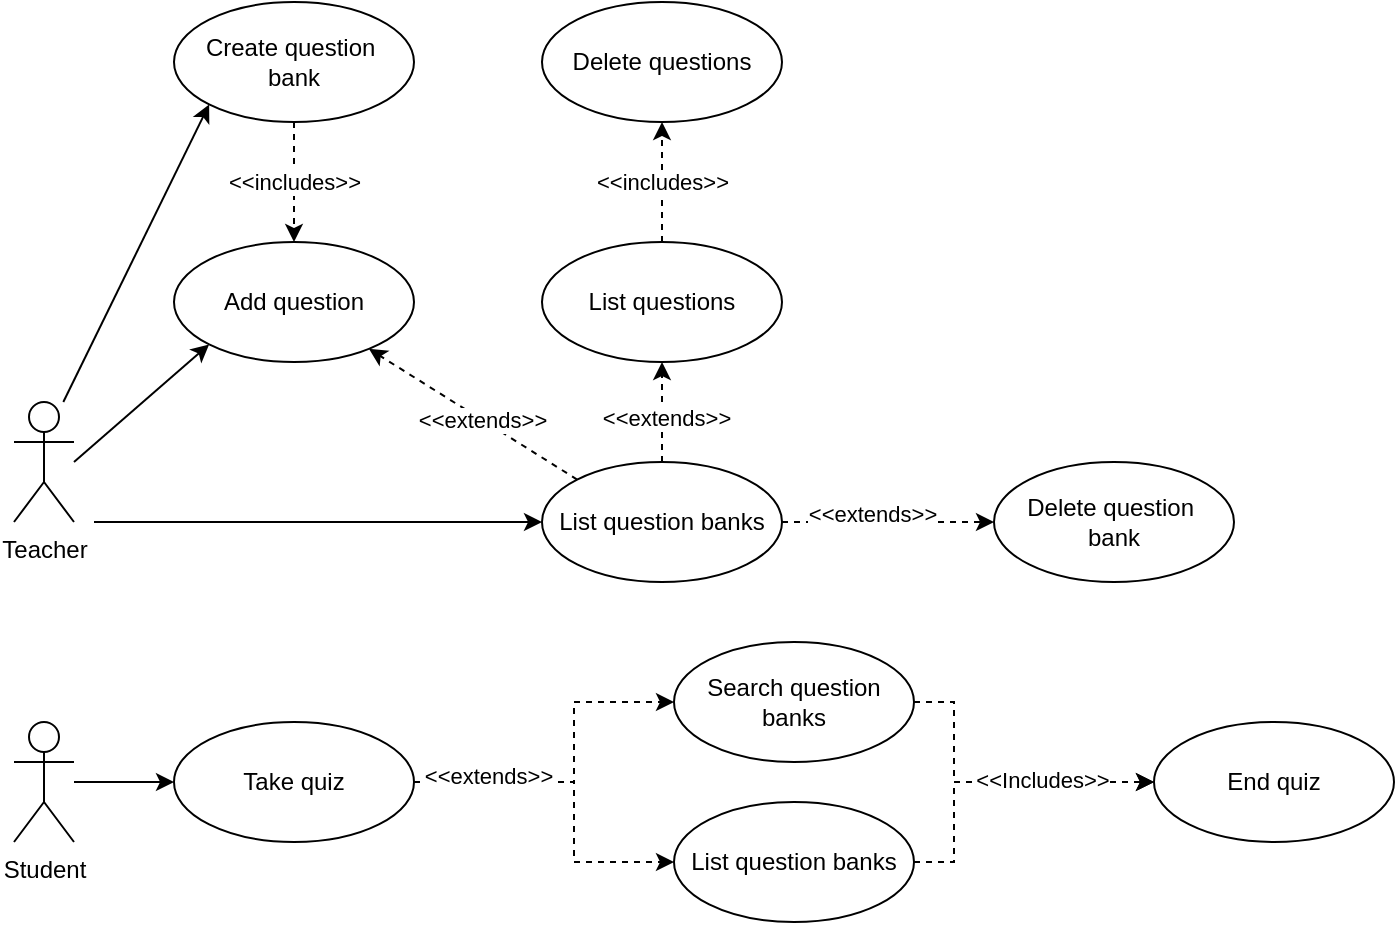 <mxfile version="24.0.4" type="device">
  <diagram name="Page-1" id="nKC071TRWI5F_xdxqdQz">
    <mxGraphModel dx="794" dy="519" grid="1" gridSize="10" guides="1" tooltips="1" connect="1" arrows="1" fold="1" page="1" pageScale="1" pageWidth="827" pageHeight="1169" math="0" shadow="0">
      <root>
        <mxCell id="0" />
        <mxCell id="1" parent="0" />
        <mxCell id="XV9Z6AwVMP2NDXeYMpku-47" style="rounded=0;orthogonalLoop=1;jettySize=auto;html=1;entryX=0;entryY=1;entryDx=0;entryDy=0;" edge="1" parent="1" target="XV9Z6AwVMP2NDXeYMpku-5">
          <mxGeometry relative="1" as="geometry">
            <mxPoint x="130" y="320" as="sourcePoint" />
          </mxGeometry>
        </mxCell>
        <mxCell id="XV9Z6AwVMP2NDXeYMpku-1" value="Teacher" style="shape=umlActor;verticalLabelPosition=bottom;verticalAlign=top;html=1;outlineConnect=0;" vertex="1" parent="1">
          <mxGeometry x="100" y="290" width="30" height="60" as="geometry" />
        </mxCell>
        <mxCell id="XV9Z6AwVMP2NDXeYMpku-48" style="edgeStyle=orthogonalEdgeStyle;rounded=0;orthogonalLoop=1;jettySize=auto;html=1;entryX=0;entryY=0.5;entryDx=0;entryDy=0;" edge="1" parent="1" source="XV9Z6AwVMP2NDXeYMpku-2" target="XV9Z6AwVMP2NDXeYMpku-42">
          <mxGeometry relative="1" as="geometry" />
        </mxCell>
        <mxCell id="XV9Z6AwVMP2NDXeYMpku-2" value="Student" style="shape=umlActor;verticalLabelPosition=bottom;verticalAlign=top;html=1;outlineConnect=0;" vertex="1" parent="1">
          <mxGeometry x="100" y="450" width="30" height="60" as="geometry" />
        </mxCell>
        <mxCell id="XV9Z6AwVMP2NDXeYMpku-3" value="Create question&amp;nbsp;&lt;div&gt;bank&lt;/div&gt;" style="ellipse;whiteSpace=wrap;html=1;" vertex="1" parent="1">
          <mxGeometry x="180" y="90" width="120" height="60" as="geometry" />
        </mxCell>
        <mxCell id="XV9Z6AwVMP2NDXeYMpku-25" style="rounded=0;orthogonalLoop=1;jettySize=auto;html=1;exitX=1;exitY=0.5;exitDx=0;exitDy=0;entryX=0;entryY=0.5;entryDx=0;entryDy=0;dashed=1;" edge="1" parent="1" source="XV9Z6AwVMP2NDXeYMpku-4" target="XV9Z6AwVMP2NDXeYMpku-7">
          <mxGeometry relative="1" as="geometry" />
        </mxCell>
        <mxCell id="XV9Z6AwVMP2NDXeYMpku-55" value="&amp;lt;&amp;lt;extends&amp;gt;&amp;gt;" style="edgeLabel;html=1;align=center;verticalAlign=middle;resizable=0;points=[];" vertex="1" connectable="0" parent="XV9Z6AwVMP2NDXeYMpku-25">
          <mxGeometry x="-0.151" y="4" relative="1" as="geometry">
            <mxPoint as="offset" />
          </mxGeometry>
        </mxCell>
        <mxCell id="XV9Z6AwVMP2NDXeYMpku-36" value="" style="edgeStyle=orthogonalEdgeStyle;rounded=0;orthogonalLoop=1;jettySize=auto;html=1;dashed=1;entryX=0.5;entryY=1;entryDx=0;entryDy=0;" edge="1" parent="1" source="XV9Z6AwVMP2NDXeYMpku-4" target="XV9Z6AwVMP2NDXeYMpku-35">
          <mxGeometry relative="1" as="geometry">
            <mxPoint x="424" y="290" as="targetPoint" />
          </mxGeometry>
        </mxCell>
        <mxCell id="XV9Z6AwVMP2NDXeYMpku-54" value="&amp;lt;&amp;lt;extends&amp;gt;&amp;gt;" style="edgeLabel;html=1;align=center;verticalAlign=middle;resizable=0;points=[];" vertex="1" connectable="0" parent="XV9Z6AwVMP2NDXeYMpku-36">
          <mxGeometry x="-0.093" y="-2" relative="1" as="geometry">
            <mxPoint as="offset" />
          </mxGeometry>
        </mxCell>
        <mxCell id="XV9Z6AwVMP2NDXeYMpku-4" value="List question banks" style="ellipse;whiteSpace=wrap;html=1;" vertex="1" parent="1">
          <mxGeometry x="364" y="320" width="120" height="60" as="geometry" />
        </mxCell>
        <mxCell id="XV9Z6AwVMP2NDXeYMpku-5" value="Add question" style="ellipse;whiteSpace=wrap;html=1;" vertex="1" parent="1">
          <mxGeometry x="180" y="210" width="120" height="60" as="geometry" />
        </mxCell>
        <mxCell id="XV9Z6AwVMP2NDXeYMpku-6" value="Delete questions" style="ellipse;whiteSpace=wrap;html=1;" vertex="1" parent="1">
          <mxGeometry x="364" y="90" width="120" height="60" as="geometry" />
        </mxCell>
        <mxCell id="XV9Z6AwVMP2NDXeYMpku-7" value="Delete question&amp;nbsp;&lt;div&gt;bank&lt;/div&gt;" style="ellipse;whiteSpace=wrap;html=1;" vertex="1" parent="1">
          <mxGeometry x="590" y="320" width="120" height="60" as="geometry" />
        </mxCell>
        <mxCell id="XV9Z6AwVMP2NDXeYMpku-60" style="edgeStyle=orthogonalEdgeStyle;rounded=0;orthogonalLoop=1;jettySize=auto;html=1;entryX=0;entryY=0.5;entryDx=0;entryDy=0;dashed=1;" edge="1" parent="1" source="XV9Z6AwVMP2NDXeYMpku-9" target="XV9Z6AwVMP2NDXeYMpku-50">
          <mxGeometry relative="1" as="geometry">
            <Array as="points">
              <mxPoint x="570" y="520" />
              <mxPoint x="570" y="480" />
            </Array>
          </mxGeometry>
        </mxCell>
        <mxCell id="XV9Z6AwVMP2NDXeYMpku-9" value="List question banks" style="ellipse;whiteSpace=wrap;html=1;" vertex="1" parent="1">
          <mxGeometry x="430" y="490" width="120" height="60" as="geometry" />
        </mxCell>
        <mxCell id="XV9Z6AwVMP2NDXeYMpku-18" value="" style="endArrow=classic;html=1;rounded=0;entryX=0;entryY=1;entryDx=0;entryDy=0;exitX=0.822;exitY=0;exitDx=0;exitDy=0;exitPerimeter=0;" edge="1" parent="1" source="XV9Z6AwVMP2NDXeYMpku-1" target="XV9Z6AwVMP2NDXeYMpku-3">
          <mxGeometry width="50" height="50" relative="1" as="geometry">
            <mxPoint x="120" y="230" as="sourcePoint" />
            <mxPoint x="130" y="160" as="targetPoint" />
          </mxGeometry>
        </mxCell>
        <mxCell id="XV9Z6AwVMP2NDXeYMpku-20" value="&amp;lt;&amp;lt;includes&amp;gt;&amp;gt;" style="rounded=0;orthogonalLoop=1;jettySize=auto;html=1;exitX=0.5;exitY=1;exitDx=0;exitDy=0;entryX=0.5;entryY=0;entryDx=0;entryDy=0;dashed=1;" edge="1" parent="1" source="XV9Z6AwVMP2NDXeYMpku-3" target="XV9Z6AwVMP2NDXeYMpku-5">
          <mxGeometry relative="1" as="geometry">
            <mxPoint as="offset" />
          </mxGeometry>
        </mxCell>
        <mxCell id="XV9Z6AwVMP2NDXeYMpku-23" style="rounded=0;orthogonalLoop=1;jettySize=auto;html=1;" edge="1" parent="1" target="XV9Z6AwVMP2NDXeYMpku-4">
          <mxGeometry relative="1" as="geometry">
            <mxPoint x="140" y="350" as="sourcePoint" />
          </mxGeometry>
        </mxCell>
        <mxCell id="XV9Z6AwVMP2NDXeYMpku-34" style="rounded=0;orthogonalLoop=1;jettySize=auto;html=1;exitX=0;exitY=0;exitDx=0;exitDy=0;dashed=1;" edge="1" parent="1" source="XV9Z6AwVMP2NDXeYMpku-4" target="XV9Z6AwVMP2NDXeYMpku-5">
          <mxGeometry relative="1" as="geometry">
            <mxPoint x="259.96" y="290" as="targetPoint" />
          </mxGeometry>
        </mxCell>
        <mxCell id="XV9Z6AwVMP2NDXeYMpku-53" value="&amp;lt;&amp;lt;extends&amp;gt;&amp;gt;" style="edgeLabel;html=1;align=center;verticalAlign=middle;resizable=0;points=[];" vertex="1" connectable="0" parent="XV9Z6AwVMP2NDXeYMpku-34">
          <mxGeometry x="-0.089" relative="1" as="geometry">
            <mxPoint as="offset" />
          </mxGeometry>
        </mxCell>
        <mxCell id="XV9Z6AwVMP2NDXeYMpku-37" value="&amp;lt;&amp;lt;includes&amp;gt;&amp;gt;" style="edgeStyle=orthogonalEdgeStyle;rounded=0;orthogonalLoop=1;jettySize=auto;html=1;dashed=1;" edge="1" parent="1" source="XV9Z6AwVMP2NDXeYMpku-35" target="XV9Z6AwVMP2NDXeYMpku-6">
          <mxGeometry relative="1" as="geometry" />
        </mxCell>
        <mxCell id="XV9Z6AwVMP2NDXeYMpku-35" value="List questions" style="ellipse;whiteSpace=wrap;html=1;" vertex="1" parent="1">
          <mxGeometry x="364" y="210" width="120" height="60" as="geometry" />
        </mxCell>
        <mxCell id="XV9Z6AwVMP2NDXeYMpku-57" style="edgeStyle=orthogonalEdgeStyle;rounded=0;orthogonalLoop=1;jettySize=auto;html=1;entryX=0;entryY=0.5;entryDx=0;entryDy=0;exitX=1;exitY=0.5;exitDx=0;exitDy=0;dashed=1;" edge="1" parent="1" source="XV9Z6AwVMP2NDXeYMpku-42" target="XV9Z6AwVMP2NDXeYMpku-45">
          <mxGeometry relative="1" as="geometry">
            <Array as="points">
              <mxPoint x="380" y="480" />
              <mxPoint x="380" y="440" />
            </Array>
          </mxGeometry>
        </mxCell>
        <mxCell id="XV9Z6AwVMP2NDXeYMpku-58" style="edgeStyle=orthogonalEdgeStyle;rounded=0;orthogonalLoop=1;jettySize=auto;html=1;entryX=0;entryY=0.5;entryDx=0;entryDy=0;exitX=1;exitY=0.5;exitDx=0;exitDy=0;dashed=1;" edge="1" parent="1" source="XV9Z6AwVMP2NDXeYMpku-42" target="XV9Z6AwVMP2NDXeYMpku-9">
          <mxGeometry relative="1" as="geometry">
            <Array as="points">
              <mxPoint x="380" y="480" />
              <mxPoint x="380" y="520" />
            </Array>
          </mxGeometry>
        </mxCell>
        <mxCell id="XV9Z6AwVMP2NDXeYMpku-61" value="&amp;lt;&amp;lt;extends&amp;gt;&amp;gt;" style="edgeLabel;html=1;align=center;verticalAlign=middle;resizable=0;points=[];" vertex="1" connectable="0" parent="XV9Z6AwVMP2NDXeYMpku-58">
          <mxGeometry x="-0.818" y="3" relative="1" as="geometry">
            <mxPoint x="21" as="offset" />
          </mxGeometry>
        </mxCell>
        <mxCell id="XV9Z6AwVMP2NDXeYMpku-42" value="Take quiz" style="ellipse;whiteSpace=wrap;html=1;" vertex="1" parent="1">
          <mxGeometry x="180" y="450" width="120" height="60" as="geometry" />
        </mxCell>
        <mxCell id="XV9Z6AwVMP2NDXeYMpku-59" style="edgeStyle=orthogonalEdgeStyle;rounded=0;orthogonalLoop=1;jettySize=auto;html=1;entryX=0;entryY=0.5;entryDx=0;entryDy=0;dashed=1;" edge="1" parent="1" source="XV9Z6AwVMP2NDXeYMpku-45" target="XV9Z6AwVMP2NDXeYMpku-50">
          <mxGeometry relative="1" as="geometry">
            <Array as="points">
              <mxPoint x="570" y="440" />
              <mxPoint x="570" y="480" />
            </Array>
          </mxGeometry>
        </mxCell>
        <mxCell id="XV9Z6AwVMP2NDXeYMpku-63" value="&amp;lt;&amp;lt;Includes&amp;gt;&amp;gt;" style="edgeLabel;html=1;align=center;verticalAlign=middle;resizable=0;points=[];" vertex="1" connectable="0" parent="XV9Z6AwVMP2NDXeYMpku-59">
          <mxGeometry x="0.3" y="1" relative="1" as="geometry">
            <mxPoint as="offset" />
          </mxGeometry>
        </mxCell>
        <mxCell id="XV9Z6AwVMP2NDXeYMpku-45" value="Search question banks" style="ellipse;whiteSpace=wrap;html=1;" vertex="1" parent="1">
          <mxGeometry x="430" y="410" width="120" height="60" as="geometry" />
        </mxCell>
        <mxCell id="XV9Z6AwVMP2NDXeYMpku-50" value="End quiz" style="ellipse;whiteSpace=wrap;html=1;" vertex="1" parent="1">
          <mxGeometry x="670" y="450" width="120" height="60" as="geometry" />
        </mxCell>
      </root>
    </mxGraphModel>
  </diagram>
</mxfile>
